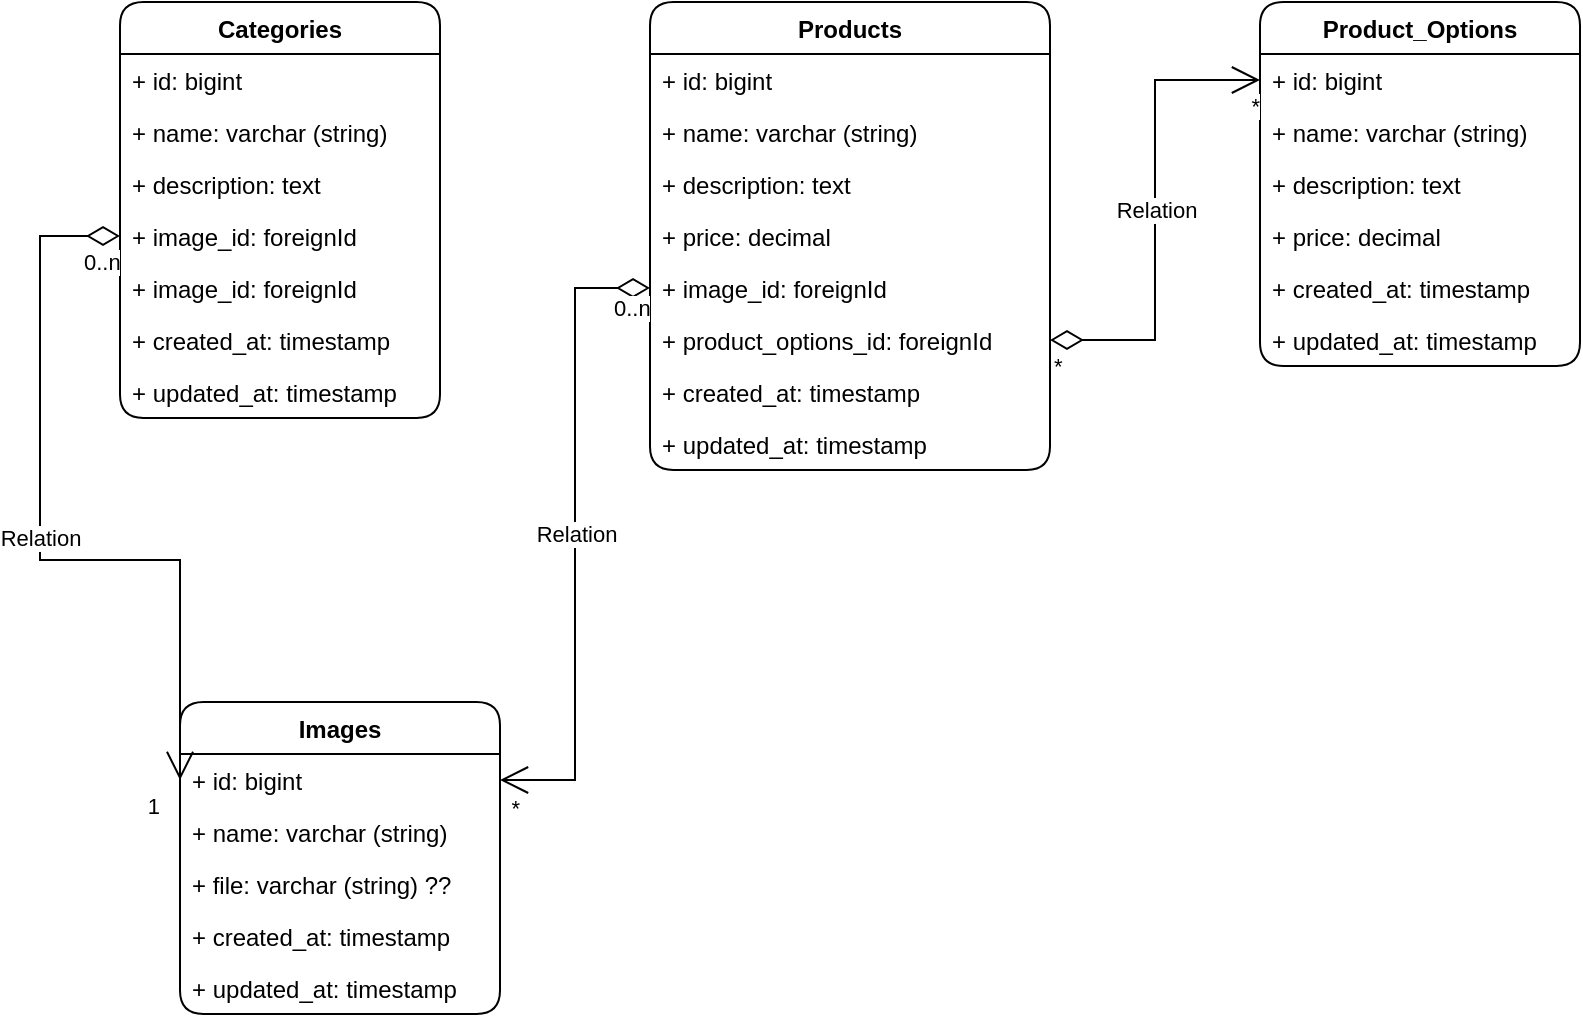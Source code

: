 <mxfile version="15.8.3" type="github">
  <diagram id="aAZgXuFUt1FJplC2DAY6" name="Page-1">
    <mxGraphModel dx="1422" dy="722" grid="1" gridSize="10" guides="1" tooltips="1" connect="1" arrows="1" fold="1" page="1" pageScale="1" pageWidth="850" pageHeight="1100" math="0" shadow="0">
      <root>
        <mxCell id="0" />
        <mxCell id="1" parent="0" />
        <mxCell id="I2prJYZ7D-GkmB63mve--1" value="Categories" style="swimlane;fontStyle=1;childLayout=stackLayout;horizontal=1;startSize=26;fillColor=none;horizontalStack=0;resizeParent=1;resizeParentMax=0;resizeLast=0;collapsible=1;marginBottom=0;rounded=1;" parent="1" vertex="1">
          <mxGeometry x="60" y="40" width="160" height="208" as="geometry" />
        </mxCell>
        <mxCell id="I2prJYZ7D-GkmB63mve--2" value="+ id: bigint" style="text;strokeColor=none;fillColor=none;align=left;verticalAlign=top;spacingLeft=4;spacingRight=4;overflow=hidden;rotatable=0;points=[[0,0.5],[1,0.5]];portConstraint=eastwest;rounded=1;" parent="I2prJYZ7D-GkmB63mve--1" vertex="1">
          <mxGeometry y="26" width="160" height="26" as="geometry" />
        </mxCell>
        <mxCell id="I2prJYZ7D-GkmB63mve--3" value="+ name: varchar (string)" style="text;strokeColor=none;fillColor=none;align=left;verticalAlign=top;spacingLeft=4;spacingRight=4;overflow=hidden;rotatable=0;points=[[0,0.5],[1,0.5]];portConstraint=eastwest;rounded=1;" parent="I2prJYZ7D-GkmB63mve--1" vertex="1">
          <mxGeometry y="52" width="160" height="26" as="geometry" />
        </mxCell>
        <mxCell id="I2prJYZ7D-GkmB63mve--4" value="+ description: text" style="text;strokeColor=none;fillColor=none;align=left;verticalAlign=top;spacingLeft=4;spacingRight=4;overflow=hidden;rotatable=0;points=[[0,0.5],[1,0.5]];portConstraint=eastwest;rounded=1;" parent="I2prJYZ7D-GkmB63mve--1" vertex="1">
          <mxGeometry y="78" width="160" height="26" as="geometry" />
        </mxCell>
        <mxCell id="k8KkVO4dPpIe3bfSnY9p-27" value="+ image_id: foreignId" style="text;strokeColor=none;fillColor=none;align=left;verticalAlign=top;spacingLeft=4;spacingRight=4;overflow=hidden;rotatable=0;points=[[0,0.5],[1,0.5]];portConstraint=eastwest;rounded=1;" vertex="1" parent="I2prJYZ7D-GkmB63mve--1">
          <mxGeometry y="104" width="160" height="26" as="geometry" />
        </mxCell>
        <mxCell id="I2prJYZ7D-GkmB63mve--5" value="+ image_id: foreignId" style="text;strokeColor=none;fillColor=none;align=left;verticalAlign=top;spacingLeft=4;spacingRight=4;overflow=hidden;rotatable=0;points=[[0,0.5],[1,0.5]];portConstraint=eastwest;rounded=1;" parent="I2prJYZ7D-GkmB63mve--1" vertex="1">
          <mxGeometry y="130" width="160" height="26" as="geometry" />
        </mxCell>
        <mxCell id="I2prJYZ7D-GkmB63mve--6" value="+ created_at: timestamp" style="text;strokeColor=none;fillColor=none;align=left;verticalAlign=top;spacingLeft=4;spacingRight=4;overflow=hidden;rotatable=0;points=[[0,0.5],[1,0.5]];portConstraint=eastwest;rounded=1;" parent="I2prJYZ7D-GkmB63mve--1" vertex="1">
          <mxGeometry y="156" width="160" height="26" as="geometry" />
        </mxCell>
        <mxCell id="I2prJYZ7D-GkmB63mve--7" value="+ updated_at: timestamp" style="text;strokeColor=none;fillColor=none;align=left;verticalAlign=top;spacingLeft=4;spacingRight=4;overflow=hidden;rotatable=0;points=[[0,0.5],[1,0.5]];portConstraint=eastwest;rounded=1;" parent="I2prJYZ7D-GkmB63mve--1" vertex="1">
          <mxGeometry y="182" width="160" height="26" as="geometry" />
        </mxCell>
        <mxCell id="I2prJYZ7D-GkmB63mve--12" value="Products" style="swimlane;fontStyle=1;childLayout=stackLayout;horizontal=1;startSize=26;fillColor=none;horizontalStack=0;resizeParent=1;resizeParentMax=0;resizeLast=0;collapsible=1;marginBottom=0;rounded=1;" parent="1" vertex="1">
          <mxGeometry x="325" y="40" width="200" height="234" as="geometry" />
        </mxCell>
        <mxCell id="I2prJYZ7D-GkmB63mve--13" value="+ id: bigint" style="text;strokeColor=none;fillColor=none;align=left;verticalAlign=top;spacingLeft=4;spacingRight=4;overflow=hidden;rotatable=0;points=[[0,0.5],[1,0.5]];portConstraint=eastwest;rounded=1;" parent="I2prJYZ7D-GkmB63mve--12" vertex="1">
          <mxGeometry y="26" width="200" height="26" as="geometry" />
        </mxCell>
        <mxCell id="I2prJYZ7D-GkmB63mve--14" value="+ name: varchar (string)" style="text;strokeColor=none;fillColor=none;align=left;verticalAlign=top;spacingLeft=4;spacingRight=4;overflow=hidden;rotatable=0;points=[[0,0.5],[1,0.5]];portConstraint=eastwest;rounded=1;" parent="I2prJYZ7D-GkmB63mve--12" vertex="1">
          <mxGeometry y="52" width="200" height="26" as="geometry" />
        </mxCell>
        <mxCell id="I2prJYZ7D-GkmB63mve--15" value="+ description: text" style="text;strokeColor=none;fillColor=none;align=left;verticalAlign=top;spacingLeft=4;spacingRight=4;overflow=hidden;rotatable=0;points=[[0,0.5],[1,0.5]];portConstraint=eastwest;rounded=1;" parent="I2prJYZ7D-GkmB63mve--12" vertex="1">
          <mxGeometry y="78" width="200" height="26" as="geometry" />
        </mxCell>
        <mxCell id="I2prJYZ7D-GkmB63mve--17" value="+ price: decimal" style="text;strokeColor=none;fillColor=none;align=left;verticalAlign=top;spacingLeft=4;spacingRight=4;overflow=hidden;rotatable=0;points=[[0,0.5],[1,0.5]];portConstraint=eastwest;rounded=1;" parent="I2prJYZ7D-GkmB63mve--12" vertex="1">
          <mxGeometry y="104" width="200" height="26" as="geometry" />
        </mxCell>
        <mxCell id="OFkKQctKJrZZn8F7H5kL-1" value="+ image_id: foreignId" style="text;strokeColor=none;fillColor=none;align=left;verticalAlign=top;spacingLeft=4;spacingRight=4;overflow=hidden;rotatable=0;points=[[0,0.5],[1,0.5]];portConstraint=eastwest;rounded=1;" parent="I2prJYZ7D-GkmB63mve--12" vertex="1">
          <mxGeometry y="130" width="200" height="26" as="geometry" />
        </mxCell>
        <mxCell id="OFkKQctKJrZZn8F7H5kL-2" value="+ product_options_id: foreignId" style="text;strokeColor=none;fillColor=none;align=left;verticalAlign=top;spacingLeft=4;spacingRight=4;overflow=hidden;rotatable=0;points=[[0,0.5],[1,0.5]];portConstraint=eastwest;rounded=1;" parent="I2prJYZ7D-GkmB63mve--12" vertex="1">
          <mxGeometry y="156" width="200" height="26" as="geometry" />
        </mxCell>
        <mxCell id="I2prJYZ7D-GkmB63mve--18" value="+ created_at: timestamp" style="text;strokeColor=none;fillColor=none;align=left;verticalAlign=top;spacingLeft=4;spacingRight=4;overflow=hidden;rotatable=0;points=[[0,0.5],[1,0.5]];portConstraint=eastwest;rounded=1;" parent="I2prJYZ7D-GkmB63mve--12" vertex="1">
          <mxGeometry y="182" width="200" height="26" as="geometry" />
        </mxCell>
        <mxCell id="I2prJYZ7D-GkmB63mve--19" value="+ updated_at: timestamp" style="text;strokeColor=none;fillColor=none;align=left;verticalAlign=top;spacingLeft=4;spacingRight=4;overflow=hidden;rotatable=0;points=[[0,0.5],[1,0.5]];portConstraint=eastwest;rounded=1;" parent="I2prJYZ7D-GkmB63mve--12" vertex="1">
          <mxGeometry y="208" width="200" height="26" as="geometry" />
        </mxCell>
        <mxCell id="I2prJYZ7D-GkmB63mve--20" value="Product_Options" style="swimlane;fontStyle=1;childLayout=stackLayout;horizontal=1;startSize=26;fillColor=none;horizontalStack=0;resizeParent=1;resizeParentMax=0;resizeLast=0;collapsible=1;marginBottom=0;rounded=1;" parent="1" vertex="1">
          <mxGeometry x="630" y="40" width="160" height="182" as="geometry" />
        </mxCell>
        <mxCell id="I2prJYZ7D-GkmB63mve--27" value="+ id: bigint" style="text;strokeColor=none;fillColor=none;align=left;verticalAlign=top;spacingLeft=4;spacingRight=4;overflow=hidden;rotatable=0;points=[[0,0.5],[1,0.5]];portConstraint=eastwest;rounded=1;" parent="I2prJYZ7D-GkmB63mve--20" vertex="1">
          <mxGeometry y="26" width="160" height="26" as="geometry" />
        </mxCell>
        <mxCell id="I2prJYZ7D-GkmB63mve--28" value="+ name: varchar (string)" style="text;strokeColor=none;fillColor=none;align=left;verticalAlign=top;spacingLeft=4;spacingRight=4;overflow=hidden;rotatable=0;points=[[0,0.5],[1,0.5]];portConstraint=eastwest;rounded=1;" parent="I2prJYZ7D-GkmB63mve--20" vertex="1">
          <mxGeometry y="52" width="160" height="26" as="geometry" />
        </mxCell>
        <mxCell id="I2prJYZ7D-GkmB63mve--29" value="+ description: text" style="text;strokeColor=none;fillColor=none;align=left;verticalAlign=top;spacingLeft=4;spacingRight=4;overflow=hidden;rotatable=0;points=[[0,0.5],[1,0.5]];portConstraint=eastwest;rounded=1;" parent="I2prJYZ7D-GkmB63mve--20" vertex="1">
          <mxGeometry y="78" width="160" height="26" as="geometry" />
        </mxCell>
        <mxCell id="I2prJYZ7D-GkmB63mve--30" value="+ price: decimal" style="text;strokeColor=none;fillColor=none;align=left;verticalAlign=top;spacingLeft=4;spacingRight=4;overflow=hidden;rotatable=0;points=[[0,0.5],[1,0.5]];portConstraint=eastwest;rounded=1;" parent="I2prJYZ7D-GkmB63mve--20" vertex="1">
          <mxGeometry y="104" width="160" height="26" as="geometry" />
        </mxCell>
        <mxCell id="I2prJYZ7D-GkmB63mve--33" value="+ created_at: timestamp" style="text;strokeColor=none;fillColor=none;align=left;verticalAlign=top;spacingLeft=4;spacingRight=4;overflow=hidden;rotatable=0;points=[[0,0.5],[1,0.5]];portConstraint=eastwest;rounded=1;" parent="I2prJYZ7D-GkmB63mve--20" vertex="1">
          <mxGeometry y="130" width="160" height="26" as="geometry" />
        </mxCell>
        <mxCell id="I2prJYZ7D-GkmB63mve--34" value="+ updated_at: timestamp" style="text;strokeColor=none;fillColor=none;align=left;verticalAlign=top;spacingLeft=4;spacingRight=4;overflow=hidden;rotatable=0;points=[[0,0.5],[1,0.5]];portConstraint=eastwest;rounded=1;" parent="I2prJYZ7D-GkmB63mve--20" vertex="1">
          <mxGeometry y="156" width="160" height="26" as="geometry" />
        </mxCell>
        <mxCell id="I2prJYZ7D-GkmB63mve--35" value="Images" style="swimlane;fontStyle=1;childLayout=stackLayout;horizontal=1;startSize=26;fillColor=none;horizontalStack=0;resizeParent=1;resizeParentMax=0;resizeLast=0;collapsible=1;marginBottom=0;rounded=1;" parent="1" vertex="1">
          <mxGeometry x="90" y="390" width="160" height="156" as="geometry" />
        </mxCell>
        <mxCell id="I2prJYZ7D-GkmB63mve--36" value="+ id: bigint" style="text;strokeColor=none;fillColor=none;align=left;verticalAlign=top;spacingLeft=4;spacingRight=4;overflow=hidden;rotatable=0;points=[[0,0.5],[1,0.5]];portConstraint=eastwest;rounded=1;" parent="I2prJYZ7D-GkmB63mve--35" vertex="1">
          <mxGeometry y="26" width="160" height="26" as="geometry" />
        </mxCell>
        <mxCell id="I2prJYZ7D-GkmB63mve--39" value="+ name: varchar (string)" style="text;strokeColor=none;fillColor=none;align=left;verticalAlign=top;spacingLeft=4;spacingRight=4;overflow=hidden;rotatable=0;points=[[0,0.5],[1,0.5]];portConstraint=eastwest;rounded=1;" parent="I2prJYZ7D-GkmB63mve--35" vertex="1">
          <mxGeometry y="52" width="160" height="26" as="geometry" />
        </mxCell>
        <mxCell id="I2prJYZ7D-GkmB63mve--40" value="+ file: varchar (string) ??" style="text;strokeColor=none;fillColor=none;align=left;verticalAlign=top;spacingLeft=4;spacingRight=4;overflow=hidden;rotatable=0;points=[[0,0.5],[1,0.5]];portConstraint=eastwest;rounded=1;" parent="I2prJYZ7D-GkmB63mve--35" vertex="1">
          <mxGeometry y="78" width="160" height="26" as="geometry" />
        </mxCell>
        <mxCell id="I2prJYZ7D-GkmB63mve--37" value="+ created_at: timestamp" style="text;strokeColor=none;fillColor=none;align=left;verticalAlign=top;spacingLeft=4;spacingRight=4;overflow=hidden;rotatable=0;points=[[0,0.5],[1,0.5]];portConstraint=eastwest;rounded=1;" parent="I2prJYZ7D-GkmB63mve--35" vertex="1">
          <mxGeometry y="104" width="160" height="26" as="geometry" />
        </mxCell>
        <mxCell id="I2prJYZ7D-GkmB63mve--38" value="+ updated_at: timestamp" style="text;strokeColor=none;fillColor=none;align=left;verticalAlign=top;spacingLeft=4;spacingRight=4;overflow=hidden;rotatable=0;points=[[0,0.5],[1,0.5]];portConstraint=eastwest;rounded=1;" parent="I2prJYZ7D-GkmB63mve--35" vertex="1">
          <mxGeometry y="130" width="160" height="26" as="geometry" />
        </mxCell>
        <mxCell id="k8KkVO4dPpIe3bfSnY9p-18" value="Relation" style="endArrow=open;html=1;endSize=12;startArrow=diamondThin;startSize=14;startFill=0;edgeStyle=orthogonalEdgeStyle;rounded=0;entryX=1;entryY=0.5;entryDx=0;entryDy=0;exitX=0;exitY=0.5;exitDx=0;exitDy=0;" edge="1" parent="1" source="OFkKQctKJrZZn8F7H5kL-1" target="I2prJYZ7D-GkmB63mve--36">
          <mxGeometry relative="1" as="geometry">
            <mxPoint x="250" y="183" as="sourcePoint" />
            <mxPoint x="500" y="370" as="targetPoint" />
          </mxGeometry>
        </mxCell>
        <mxCell id="k8KkVO4dPpIe3bfSnY9p-19" value="0..n" style="edgeLabel;resizable=0;html=1;align=left;verticalAlign=top;" connectable="0" vertex="1" parent="k8KkVO4dPpIe3bfSnY9p-18">
          <mxGeometry x="-1" relative="1" as="geometry">
            <mxPoint x="-20" y="-3" as="offset" />
          </mxGeometry>
        </mxCell>
        <mxCell id="k8KkVO4dPpIe3bfSnY9p-20" value="*" style="edgeLabel;resizable=0;html=1;align=right;verticalAlign=top;" connectable="0" vertex="1" parent="k8KkVO4dPpIe3bfSnY9p-18">
          <mxGeometry x="1" relative="1" as="geometry">
            <mxPoint x="10" y="1" as="offset" />
          </mxGeometry>
        </mxCell>
        <mxCell id="k8KkVO4dPpIe3bfSnY9p-24" value="Relation" style="endArrow=open;html=1;endSize=12;startArrow=diamondThin;startSize=14;startFill=0;edgeStyle=orthogonalEdgeStyle;rounded=0;entryX=0;entryY=0.5;entryDx=0;entryDy=0;exitX=0;exitY=0.5;exitDx=0;exitDy=0;" edge="1" parent="1" source="k8KkVO4dPpIe3bfSnY9p-27" target="I2prJYZ7D-GkmB63mve--36">
          <mxGeometry relative="1" as="geometry">
            <mxPoint x="20" y="156.5" as="sourcePoint" />
            <mxPoint x="20" y="320" as="targetPoint" />
            <Array as="points">
              <mxPoint x="20" y="157" />
              <mxPoint x="20" y="319" />
            </Array>
          </mxGeometry>
        </mxCell>
        <mxCell id="k8KkVO4dPpIe3bfSnY9p-25" value="0..n" style="edgeLabel;resizable=0;html=1;align=left;verticalAlign=top;" connectable="0" vertex="1" parent="k8KkVO4dPpIe3bfSnY9p-24">
          <mxGeometry x="-1" relative="1" as="geometry">
            <mxPoint x="-20" as="offset" />
          </mxGeometry>
        </mxCell>
        <mxCell id="k8KkVO4dPpIe3bfSnY9p-26" value="1" style="edgeLabel;resizable=0;html=1;align=right;verticalAlign=top;" connectable="0" vertex="1" parent="k8KkVO4dPpIe3bfSnY9p-24">
          <mxGeometry x="1" relative="1" as="geometry">
            <mxPoint x="-10" as="offset" />
          </mxGeometry>
        </mxCell>
        <mxCell id="k8KkVO4dPpIe3bfSnY9p-28" value="Relation" style="endArrow=open;html=1;endSize=12;startArrow=diamondThin;startSize=14;startFill=0;edgeStyle=orthogonalEdgeStyle;rounded=0;exitX=1;exitY=0.5;exitDx=0;exitDy=0;entryX=0;entryY=0.5;entryDx=0;entryDy=0;" edge="1" parent="1" source="OFkKQctKJrZZn8F7H5kL-2" target="I2prJYZ7D-GkmB63mve--27">
          <mxGeometry relative="1" as="geometry">
            <mxPoint x="340" y="370" as="sourcePoint" />
            <mxPoint x="500" y="370" as="targetPoint" />
          </mxGeometry>
        </mxCell>
        <mxCell id="k8KkVO4dPpIe3bfSnY9p-29" value="*" style="edgeLabel;resizable=0;html=1;align=left;verticalAlign=top;" connectable="0" vertex="1" parent="k8KkVO4dPpIe3bfSnY9p-28">
          <mxGeometry x="-1" relative="1" as="geometry" />
        </mxCell>
        <mxCell id="k8KkVO4dPpIe3bfSnY9p-30" value="*" style="edgeLabel;resizable=0;html=1;align=right;verticalAlign=top;" connectable="0" vertex="1" parent="k8KkVO4dPpIe3bfSnY9p-28">
          <mxGeometry x="1" relative="1" as="geometry" />
        </mxCell>
      </root>
    </mxGraphModel>
  </diagram>
</mxfile>
